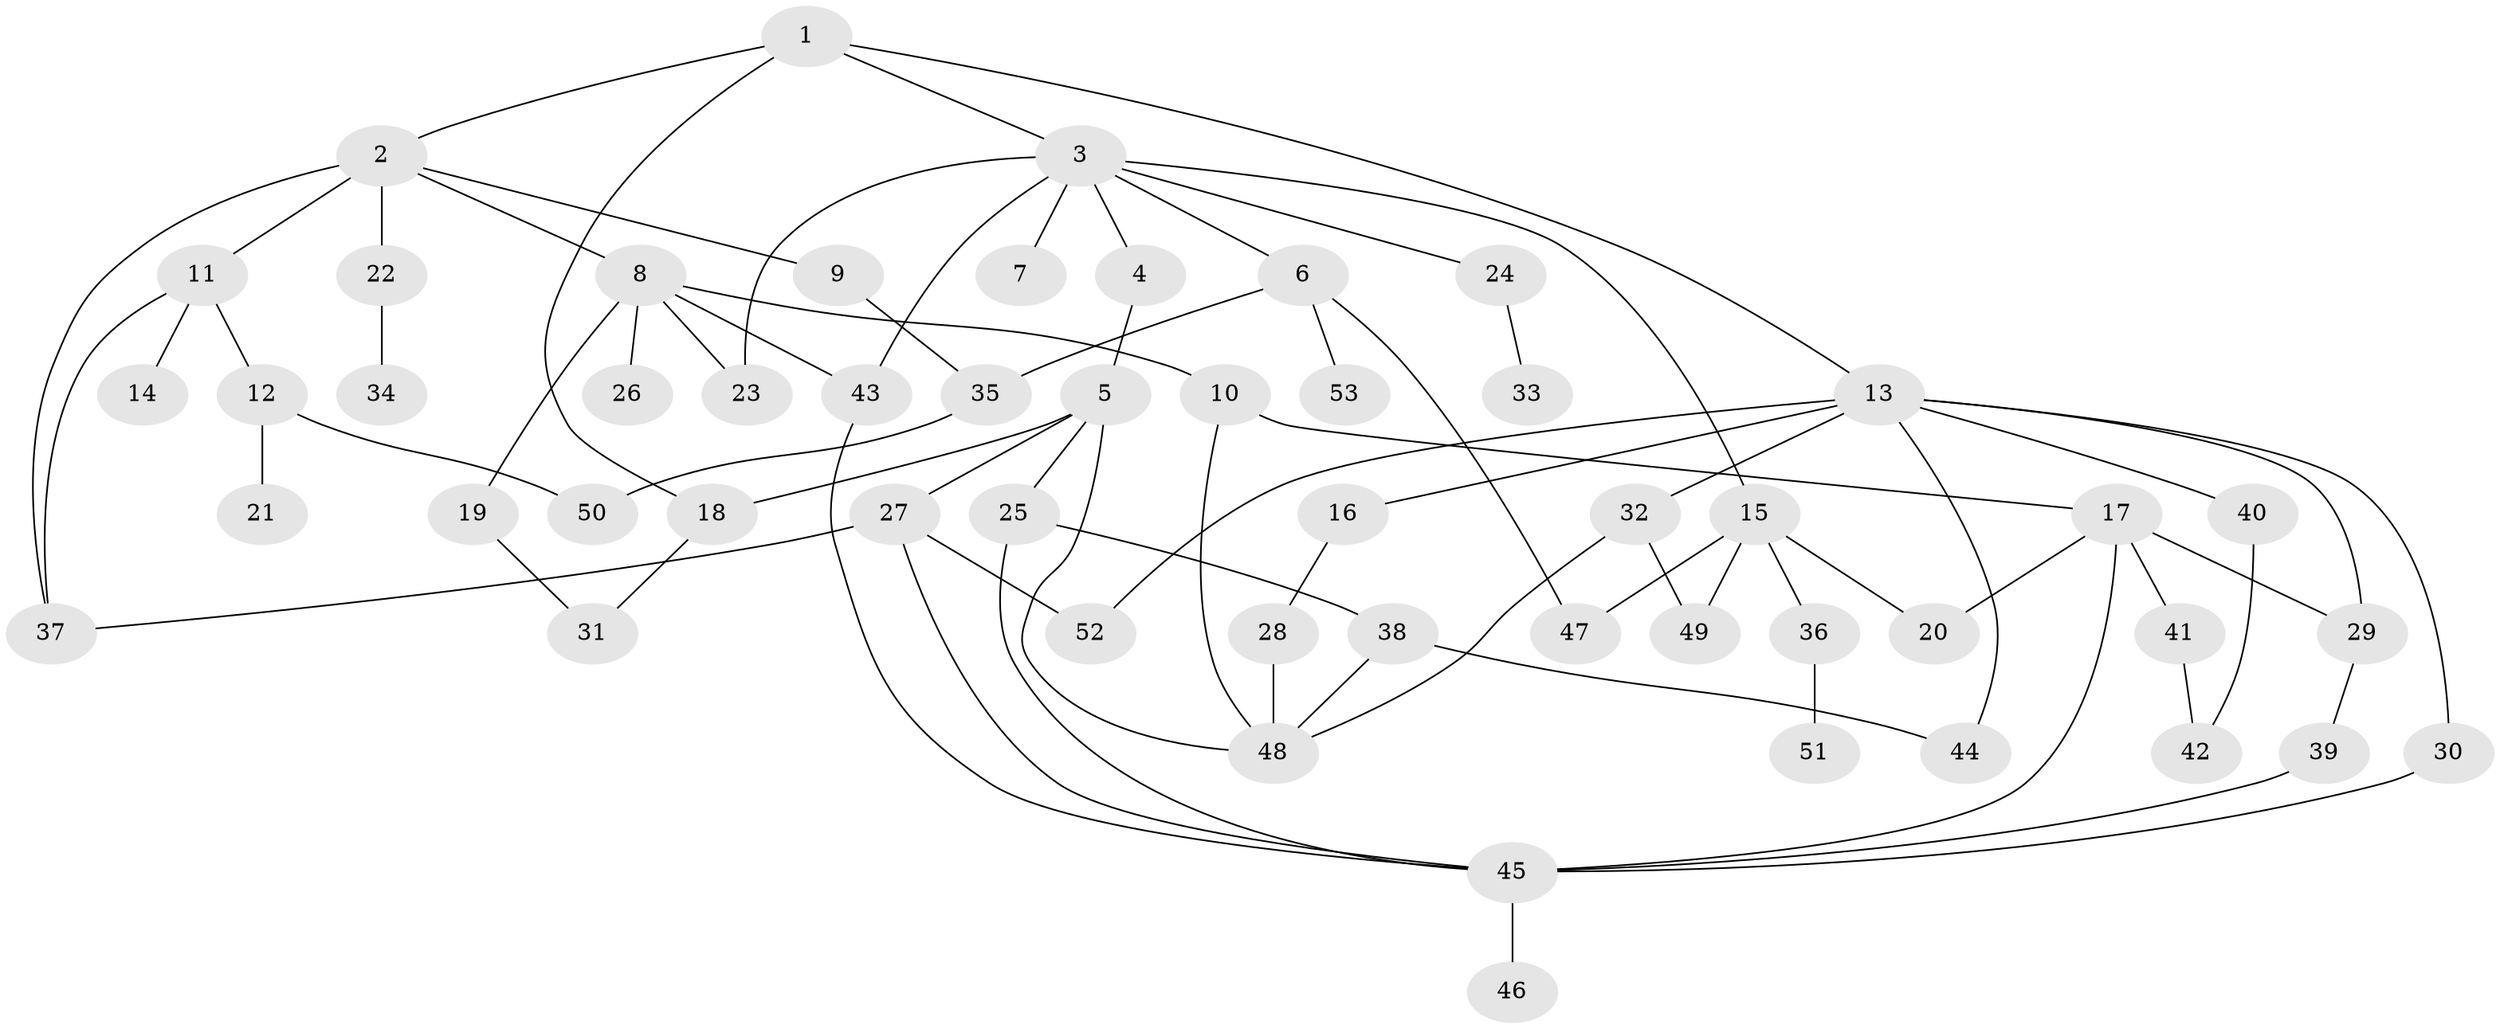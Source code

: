 // Generated by graph-tools (version 1.1) at 2025/49/03/09/25 03:49:15]
// undirected, 53 vertices, 76 edges
graph export_dot {
graph [start="1"]
  node [color=gray90,style=filled];
  1;
  2;
  3;
  4;
  5;
  6;
  7;
  8;
  9;
  10;
  11;
  12;
  13;
  14;
  15;
  16;
  17;
  18;
  19;
  20;
  21;
  22;
  23;
  24;
  25;
  26;
  27;
  28;
  29;
  30;
  31;
  32;
  33;
  34;
  35;
  36;
  37;
  38;
  39;
  40;
  41;
  42;
  43;
  44;
  45;
  46;
  47;
  48;
  49;
  50;
  51;
  52;
  53;
  1 -- 2;
  1 -- 3;
  1 -- 13;
  1 -- 18;
  2 -- 8;
  2 -- 9;
  2 -- 11;
  2 -- 22;
  2 -- 37;
  3 -- 4;
  3 -- 6;
  3 -- 7;
  3 -- 15;
  3 -- 23;
  3 -- 24;
  3 -- 43;
  4 -- 5;
  5 -- 18;
  5 -- 25;
  5 -- 27;
  5 -- 48;
  6 -- 47;
  6 -- 53;
  6 -- 35;
  8 -- 10;
  8 -- 19;
  8 -- 26;
  8 -- 43;
  8 -- 23;
  9 -- 35;
  10 -- 17;
  10 -- 48;
  11 -- 12;
  11 -- 14;
  11 -- 37;
  12 -- 21;
  12 -- 50;
  13 -- 16;
  13 -- 29;
  13 -- 30;
  13 -- 32;
  13 -- 40;
  13 -- 44;
  13 -- 52;
  15 -- 20;
  15 -- 36;
  15 -- 49;
  15 -- 47;
  16 -- 28;
  17 -- 41;
  17 -- 20;
  17 -- 45;
  17 -- 29;
  18 -- 31;
  19 -- 31;
  22 -- 34;
  24 -- 33;
  25 -- 38;
  25 -- 45;
  27 -- 52;
  27 -- 45;
  27 -- 37;
  28 -- 48;
  29 -- 39;
  30 -- 45;
  32 -- 49;
  32 -- 48;
  35 -- 50;
  36 -- 51;
  38 -- 44;
  38 -- 48;
  39 -- 45;
  40 -- 42;
  41 -- 42;
  43 -- 45;
  45 -- 46;
}
